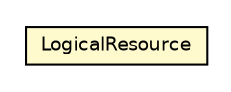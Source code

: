 #!/usr/local/bin/dot
#
# Class diagram 
# Generated by UmlGraph version 4.6 (http://www.spinellis.gr/sw/umlgraph)
#

digraph G {
	edge [fontname="Helvetica",fontsize=10,labelfontname="Helvetica",labelfontsize=10];
	node [fontname="Helvetica",fontsize=10,shape=plaintext];
	// org.apache.maven.archiva.webdav.LogicalResource
	c155548 [label=<<table border="0" cellborder="1" cellspacing="0" cellpadding="2" port="p" bgcolor="lemonChiffon" href="./LogicalResource.html">
		<tr><td><table border="0" cellspacing="0" cellpadding="1">
			<tr><td> LogicalResource </td></tr>
		</table></td></tr>
		</table>>, fontname="Helvetica", fontcolor="black", fontsize=9.0];
}

